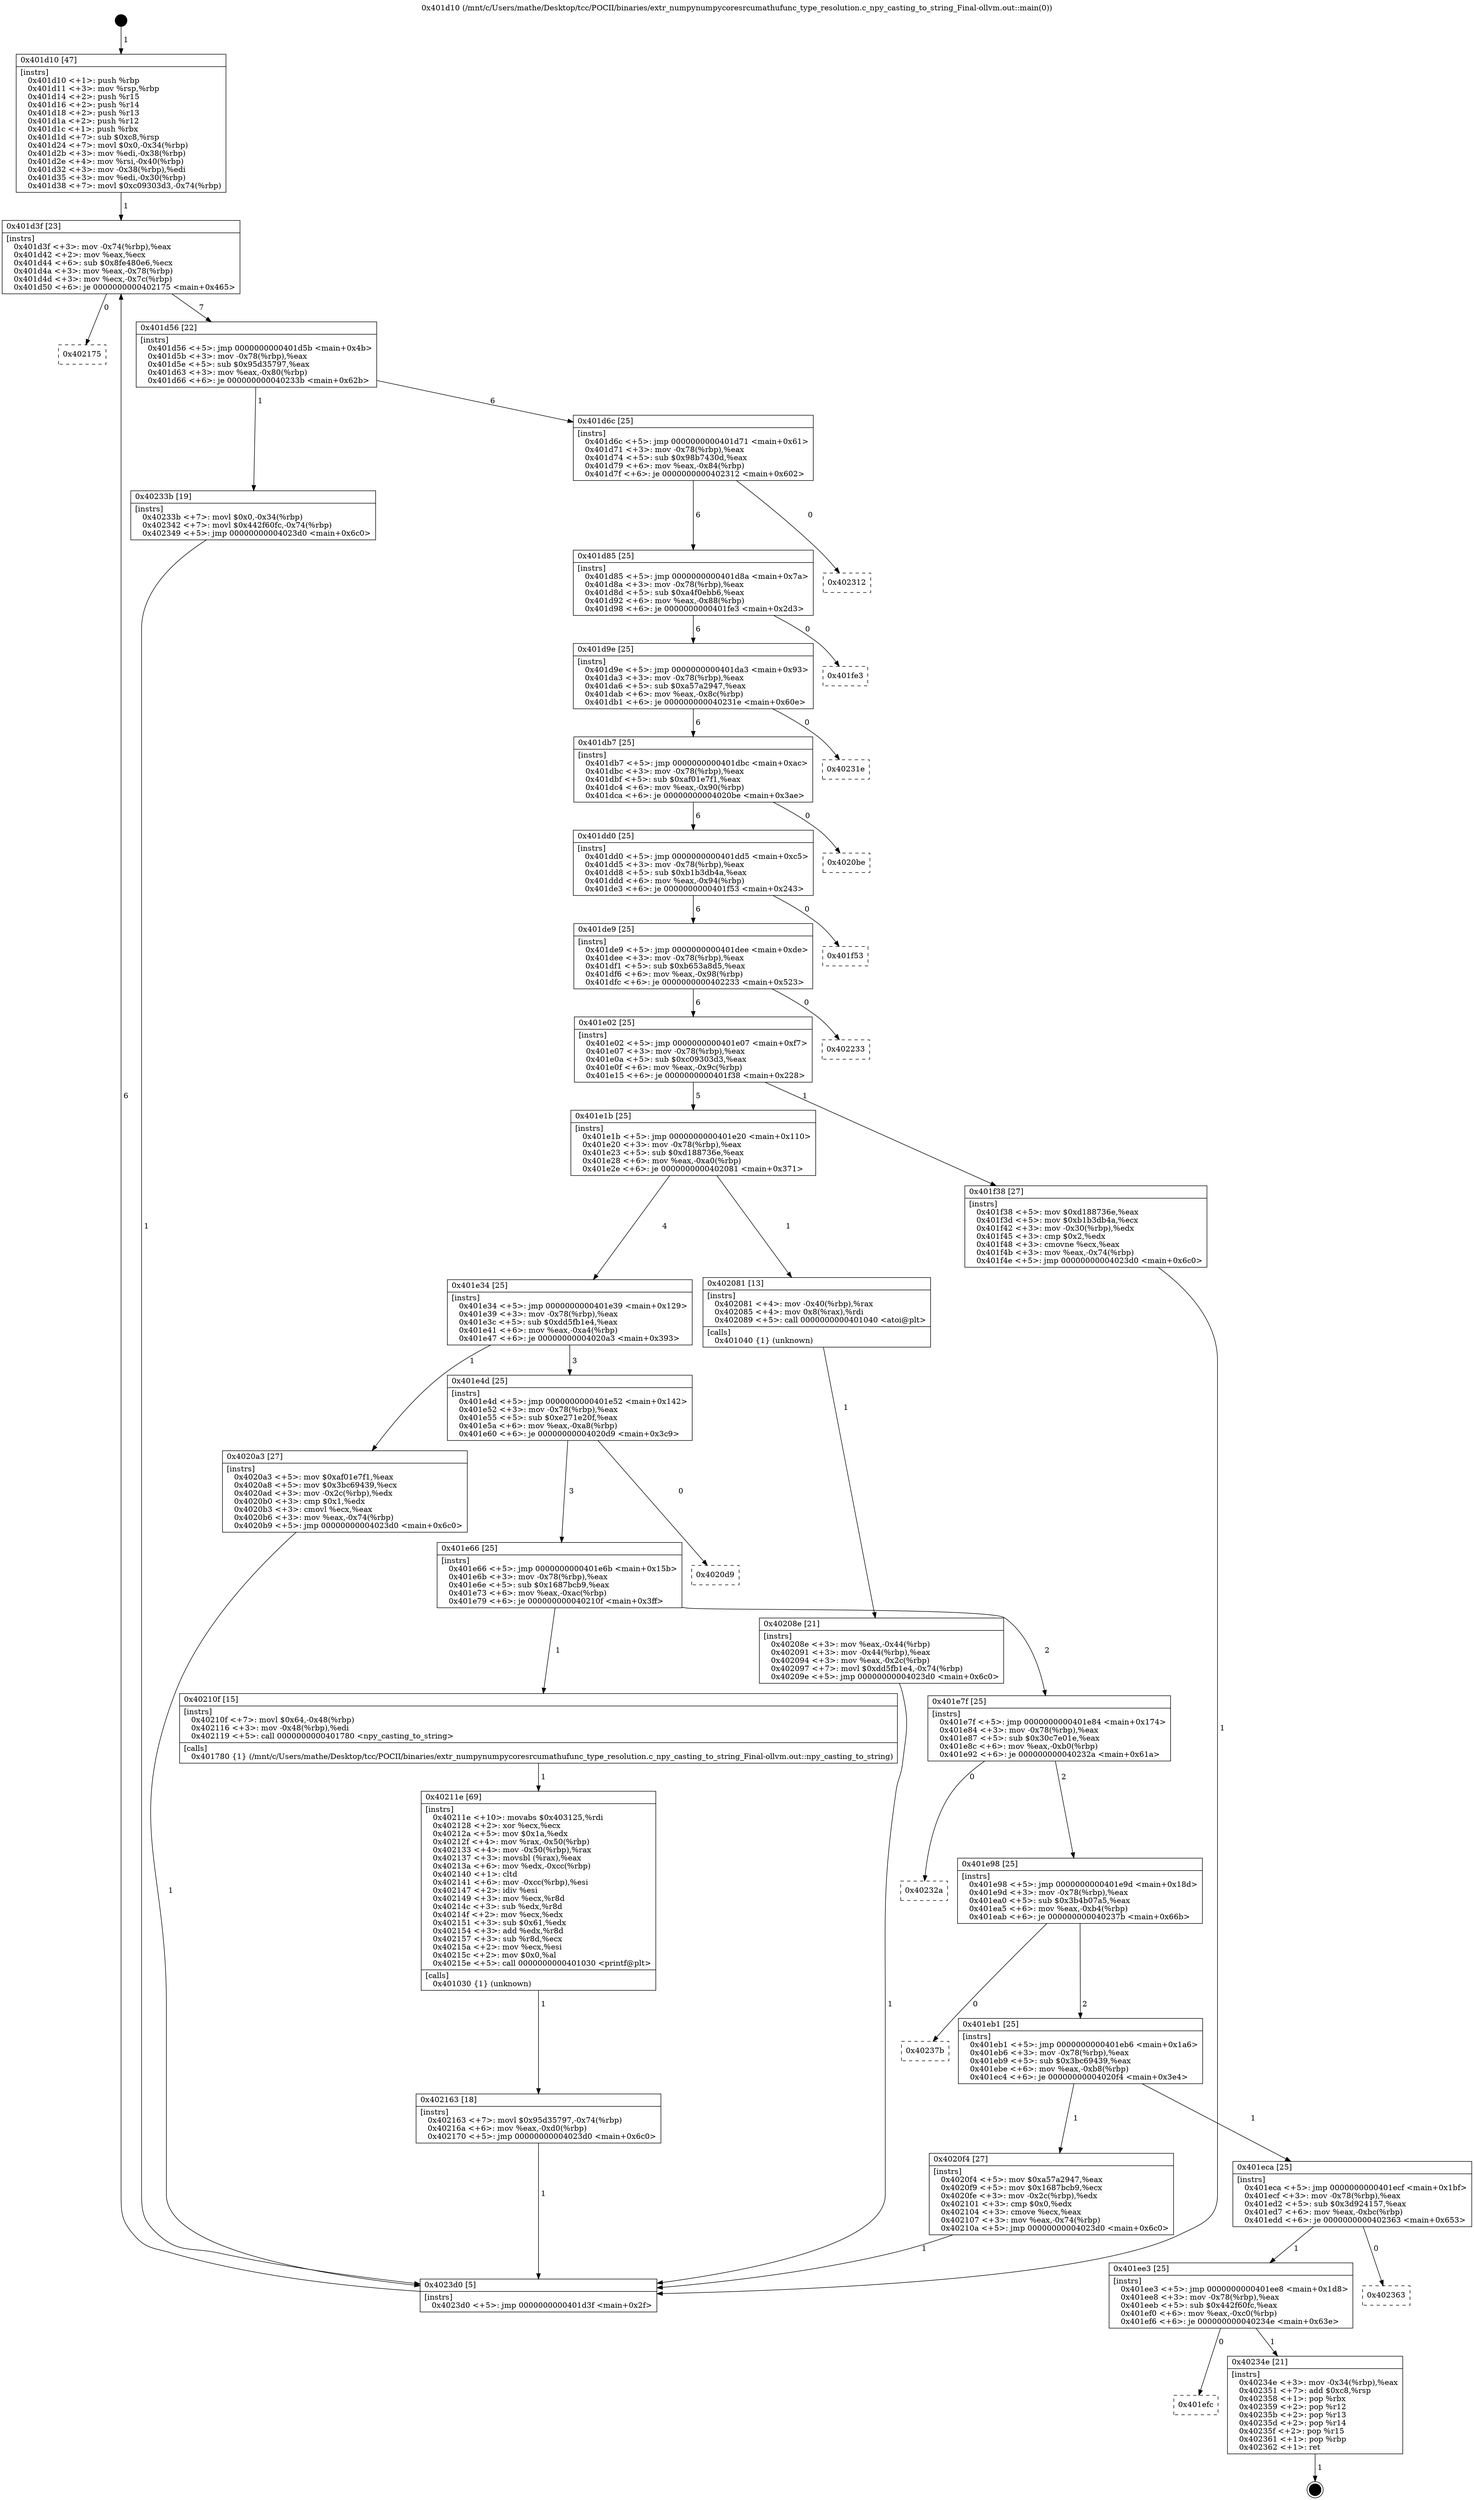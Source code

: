 digraph "0x401d10" {
  label = "0x401d10 (/mnt/c/Users/mathe/Desktop/tcc/POCII/binaries/extr_numpynumpycoresrcumathufunc_type_resolution.c_npy_casting_to_string_Final-ollvm.out::main(0))"
  labelloc = "t"
  node[shape=record]

  Entry [label="",width=0.3,height=0.3,shape=circle,fillcolor=black,style=filled]
  "0x401d3f" [label="{
     0x401d3f [23]\l
     | [instrs]\l
     &nbsp;&nbsp;0x401d3f \<+3\>: mov -0x74(%rbp),%eax\l
     &nbsp;&nbsp;0x401d42 \<+2\>: mov %eax,%ecx\l
     &nbsp;&nbsp;0x401d44 \<+6\>: sub $0x8fe480e6,%ecx\l
     &nbsp;&nbsp;0x401d4a \<+3\>: mov %eax,-0x78(%rbp)\l
     &nbsp;&nbsp;0x401d4d \<+3\>: mov %ecx,-0x7c(%rbp)\l
     &nbsp;&nbsp;0x401d50 \<+6\>: je 0000000000402175 \<main+0x465\>\l
  }"]
  "0x402175" [label="{
     0x402175\l
  }", style=dashed]
  "0x401d56" [label="{
     0x401d56 [22]\l
     | [instrs]\l
     &nbsp;&nbsp;0x401d56 \<+5\>: jmp 0000000000401d5b \<main+0x4b\>\l
     &nbsp;&nbsp;0x401d5b \<+3\>: mov -0x78(%rbp),%eax\l
     &nbsp;&nbsp;0x401d5e \<+5\>: sub $0x95d35797,%eax\l
     &nbsp;&nbsp;0x401d63 \<+3\>: mov %eax,-0x80(%rbp)\l
     &nbsp;&nbsp;0x401d66 \<+6\>: je 000000000040233b \<main+0x62b\>\l
  }"]
  Exit [label="",width=0.3,height=0.3,shape=circle,fillcolor=black,style=filled,peripheries=2]
  "0x40233b" [label="{
     0x40233b [19]\l
     | [instrs]\l
     &nbsp;&nbsp;0x40233b \<+7\>: movl $0x0,-0x34(%rbp)\l
     &nbsp;&nbsp;0x402342 \<+7\>: movl $0x442f60fc,-0x74(%rbp)\l
     &nbsp;&nbsp;0x402349 \<+5\>: jmp 00000000004023d0 \<main+0x6c0\>\l
  }"]
  "0x401d6c" [label="{
     0x401d6c [25]\l
     | [instrs]\l
     &nbsp;&nbsp;0x401d6c \<+5\>: jmp 0000000000401d71 \<main+0x61\>\l
     &nbsp;&nbsp;0x401d71 \<+3\>: mov -0x78(%rbp),%eax\l
     &nbsp;&nbsp;0x401d74 \<+5\>: sub $0x98b7430d,%eax\l
     &nbsp;&nbsp;0x401d79 \<+6\>: mov %eax,-0x84(%rbp)\l
     &nbsp;&nbsp;0x401d7f \<+6\>: je 0000000000402312 \<main+0x602\>\l
  }"]
  "0x401efc" [label="{
     0x401efc\l
  }", style=dashed]
  "0x402312" [label="{
     0x402312\l
  }", style=dashed]
  "0x401d85" [label="{
     0x401d85 [25]\l
     | [instrs]\l
     &nbsp;&nbsp;0x401d85 \<+5\>: jmp 0000000000401d8a \<main+0x7a\>\l
     &nbsp;&nbsp;0x401d8a \<+3\>: mov -0x78(%rbp),%eax\l
     &nbsp;&nbsp;0x401d8d \<+5\>: sub $0xa4f0ebb6,%eax\l
     &nbsp;&nbsp;0x401d92 \<+6\>: mov %eax,-0x88(%rbp)\l
     &nbsp;&nbsp;0x401d98 \<+6\>: je 0000000000401fe3 \<main+0x2d3\>\l
  }"]
  "0x40234e" [label="{
     0x40234e [21]\l
     | [instrs]\l
     &nbsp;&nbsp;0x40234e \<+3\>: mov -0x34(%rbp),%eax\l
     &nbsp;&nbsp;0x402351 \<+7\>: add $0xc8,%rsp\l
     &nbsp;&nbsp;0x402358 \<+1\>: pop %rbx\l
     &nbsp;&nbsp;0x402359 \<+2\>: pop %r12\l
     &nbsp;&nbsp;0x40235b \<+2\>: pop %r13\l
     &nbsp;&nbsp;0x40235d \<+2\>: pop %r14\l
     &nbsp;&nbsp;0x40235f \<+2\>: pop %r15\l
     &nbsp;&nbsp;0x402361 \<+1\>: pop %rbp\l
     &nbsp;&nbsp;0x402362 \<+1\>: ret\l
  }"]
  "0x401fe3" [label="{
     0x401fe3\l
  }", style=dashed]
  "0x401d9e" [label="{
     0x401d9e [25]\l
     | [instrs]\l
     &nbsp;&nbsp;0x401d9e \<+5\>: jmp 0000000000401da3 \<main+0x93\>\l
     &nbsp;&nbsp;0x401da3 \<+3\>: mov -0x78(%rbp),%eax\l
     &nbsp;&nbsp;0x401da6 \<+5\>: sub $0xa57a2947,%eax\l
     &nbsp;&nbsp;0x401dab \<+6\>: mov %eax,-0x8c(%rbp)\l
     &nbsp;&nbsp;0x401db1 \<+6\>: je 000000000040231e \<main+0x60e\>\l
  }"]
  "0x401ee3" [label="{
     0x401ee3 [25]\l
     | [instrs]\l
     &nbsp;&nbsp;0x401ee3 \<+5\>: jmp 0000000000401ee8 \<main+0x1d8\>\l
     &nbsp;&nbsp;0x401ee8 \<+3\>: mov -0x78(%rbp),%eax\l
     &nbsp;&nbsp;0x401eeb \<+5\>: sub $0x442f60fc,%eax\l
     &nbsp;&nbsp;0x401ef0 \<+6\>: mov %eax,-0xc0(%rbp)\l
     &nbsp;&nbsp;0x401ef6 \<+6\>: je 000000000040234e \<main+0x63e\>\l
  }"]
  "0x40231e" [label="{
     0x40231e\l
  }", style=dashed]
  "0x401db7" [label="{
     0x401db7 [25]\l
     | [instrs]\l
     &nbsp;&nbsp;0x401db7 \<+5\>: jmp 0000000000401dbc \<main+0xac\>\l
     &nbsp;&nbsp;0x401dbc \<+3\>: mov -0x78(%rbp),%eax\l
     &nbsp;&nbsp;0x401dbf \<+5\>: sub $0xaf01e7f1,%eax\l
     &nbsp;&nbsp;0x401dc4 \<+6\>: mov %eax,-0x90(%rbp)\l
     &nbsp;&nbsp;0x401dca \<+6\>: je 00000000004020be \<main+0x3ae\>\l
  }"]
  "0x402363" [label="{
     0x402363\l
  }", style=dashed]
  "0x4020be" [label="{
     0x4020be\l
  }", style=dashed]
  "0x401dd0" [label="{
     0x401dd0 [25]\l
     | [instrs]\l
     &nbsp;&nbsp;0x401dd0 \<+5\>: jmp 0000000000401dd5 \<main+0xc5\>\l
     &nbsp;&nbsp;0x401dd5 \<+3\>: mov -0x78(%rbp),%eax\l
     &nbsp;&nbsp;0x401dd8 \<+5\>: sub $0xb1b3db4a,%eax\l
     &nbsp;&nbsp;0x401ddd \<+6\>: mov %eax,-0x94(%rbp)\l
     &nbsp;&nbsp;0x401de3 \<+6\>: je 0000000000401f53 \<main+0x243\>\l
  }"]
  "0x402163" [label="{
     0x402163 [18]\l
     | [instrs]\l
     &nbsp;&nbsp;0x402163 \<+7\>: movl $0x95d35797,-0x74(%rbp)\l
     &nbsp;&nbsp;0x40216a \<+6\>: mov %eax,-0xd0(%rbp)\l
     &nbsp;&nbsp;0x402170 \<+5\>: jmp 00000000004023d0 \<main+0x6c0\>\l
  }"]
  "0x401f53" [label="{
     0x401f53\l
  }", style=dashed]
  "0x401de9" [label="{
     0x401de9 [25]\l
     | [instrs]\l
     &nbsp;&nbsp;0x401de9 \<+5\>: jmp 0000000000401dee \<main+0xde\>\l
     &nbsp;&nbsp;0x401dee \<+3\>: mov -0x78(%rbp),%eax\l
     &nbsp;&nbsp;0x401df1 \<+5\>: sub $0xb653a8d5,%eax\l
     &nbsp;&nbsp;0x401df6 \<+6\>: mov %eax,-0x98(%rbp)\l
     &nbsp;&nbsp;0x401dfc \<+6\>: je 0000000000402233 \<main+0x523\>\l
  }"]
  "0x40211e" [label="{
     0x40211e [69]\l
     | [instrs]\l
     &nbsp;&nbsp;0x40211e \<+10\>: movabs $0x403125,%rdi\l
     &nbsp;&nbsp;0x402128 \<+2\>: xor %ecx,%ecx\l
     &nbsp;&nbsp;0x40212a \<+5\>: mov $0x1a,%edx\l
     &nbsp;&nbsp;0x40212f \<+4\>: mov %rax,-0x50(%rbp)\l
     &nbsp;&nbsp;0x402133 \<+4\>: mov -0x50(%rbp),%rax\l
     &nbsp;&nbsp;0x402137 \<+3\>: movsbl (%rax),%eax\l
     &nbsp;&nbsp;0x40213a \<+6\>: mov %edx,-0xcc(%rbp)\l
     &nbsp;&nbsp;0x402140 \<+1\>: cltd\l
     &nbsp;&nbsp;0x402141 \<+6\>: mov -0xcc(%rbp),%esi\l
     &nbsp;&nbsp;0x402147 \<+2\>: idiv %esi\l
     &nbsp;&nbsp;0x402149 \<+3\>: mov %ecx,%r8d\l
     &nbsp;&nbsp;0x40214c \<+3\>: sub %edx,%r8d\l
     &nbsp;&nbsp;0x40214f \<+2\>: mov %ecx,%edx\l
     &nbsp;&nbsp;0x402151 \<+3\>: sub $0x61,%edx\l
     &nbsp;&nbsp;0x402154 \<+3\>: add %edx,%r8d\l
     &nbsp;&nbsp;0x402157 \<+3\>: sub %r8d,%ecx\l
     &nbsp;&nbsp;0x40215a \<+2\>: mov %ecx,%esi\l
     &nbsp;&nbsp;0x40215c \<+2\>: mov $0x0,%al\l
     &nbsp;&nbsp;0x40215e \<+5\>: call 0000000000401030 \<printf@plt\>\l
     | [calls]\l
     &nbsp;&nbsp;0x401030 \{1\} (unknown)\l
  }"]
  "0x402233" [label="{
     0x402233\l
  }", style=dashed]
  "0x401e02" [label="{
     0x401e02 [25]\l
     | [instrs]\l
     &nbsp;&nbsp;0x401e02 \<+5\>: jmp 0000000000401e07 \<main+0xf7\>\l
     &nbsp;&nbsp;0x401e07 \<+3\>: mov -0x78(%rbp),%eax\l
     &nbsp;&nbsp;0x401e0a \<+5\>: sub $0xc09303d3,%eax\l
     &nbsp;&nbsp;0x401e0f \<+6\>: mov %eax,-0x9c(%rbp)\l
     &nbsp;&nbsp;0x401e15 \<+6\>: je 0000000000401f38 \<main+0x228\>\l
  }"]
  "0x401eca" [label="{
     0x401eca [25]\l
     | [instrs]\l
     &nbsp;&nbsp;0x401eca \<+5\>: jmp 0000000000401ecf \<main+0x1bf\>\l
     &nbsp;&nbsp;0x401ecf \<+3\>: mov -0x78(%rbp),%eax\l
     &nbsp;&nbsp;0x401ed2 \<+5\>: sub $0x3d924157,%eax\l
     &nbsp;&nbsp;0x401ed7 \<+6\>: mov %eax,-0xbc(%rbp)\l
     &nbsp;&nbsp;0x401edd \<+6\>: je 0000000000402363 \<main+0x653\>\l
  }"]
  "0x401f38" [label="{
     0x401f38 [27]\l
     | [instrs]\l
     &nbsp;&nbsp;0x401f38 \<+5\>: mov $0xd188736e,%eax\l
     &nbsp;&nbsp;0x401f3d \<+5\>: mov $0xb1b3db4a,%ecx\l
     &nbsp;&nbsp;0x401f42 \<+3\>: mov -0x30(%rbp),%edx\l
     &nbsp;&nbsp;0x401f45 \<+3\>: cmp $0x2,%edx\l
     &nbsp;&nbsp;0x401f48 \<+3\>: cmovne %ecx,%eax\l
     &nbsp;&nbsp;0x401f4b \<+3\>: mov %eax,-0x74(%rbp)\l
     &nbsp;&nbsp;0x401f4e \<+5\>: jmp 00000000004023d0 \<main+0x6c0\>\l
  }"]
  "0x401e1b" [label="{
     0x401e1b [25]\l
     | [instrs]\l
     &nbsp;&nbsp;0x401e1b \<+5\>: jmp 0000000000401e20 \<main+0x110\>\l
     &nbsp;&nbsp;0x401e20 \<+3\>: mov -0x78(%rbp),%eax\l
     &nbsp;&nbsp;0x401e23 \<+5\>: sub $0xd188736e,%eax\l
     &nbsp;&nbsp;0x401e28 \<+6\>: mov %eax,-0xa0(%rbp)\l
     &nbsp;&nbsp;0x401e2e \<+6\>: je 0000000000402081 \<main+0x371\>\l
  }"]
  "0x4023d0" [label="{
     0x4023d0 [5]\l
     | [instrs]\l
     &nbsp;&nbsp;0x4023d0 \<+5\>: jmp 0000000000401d3f \<main+0x2f\>\l
  }"]
  "0x401d10" [label="{
     0x401d10 [47]\l
     | [instrs]\l
     &nbsp;&nbsp;0x401d10 \<+1\>: push %rbp\l
     &nbsp;&nbsp;0x401d11 \<+3\>: mov %rsp,%rbp\l
     &nbsp;&nbsp;0x401d14 \<+2\>: push %r15\l
     &nbsp;&nbsp;0x401d16 \<+2\>: push %r14\l
     &nbsp;&nbsp;0x401d18 \<+2\>: push %r13\l
     &nbsp;&nbsp;0x401d1a \<+2\>: push %r12\l
     &nbsp;&nbsp;0x401d1c \<+1\>: push %rbx\l
     &nbsp;&nbsp;0x401d1d \<+7\>: sub $0xc8,%rsp\l
     &nbsp;&nbsp;0x401d24 \<+7\>: movl $0x0,-0x34(%rbp)\l
     &nbsp;&nbsp;0x401d2b \<+3\>: mov %edi,-0x38(%rbp)\l
     &nbsp;&nbsp;0x401d2e \<+4\>: mov %rsi,-0x40(%rbp)\l
     &nbsp;&nbsp;0x401d32 \<+3\>: mov -0x38(%rbp),%edi\l
     &nbsp;&nbsp;0x401d35 \<+3\>: mov %edi,-0x30(%rbp)\l
     &nbsp;&nbsp;0x401d38 \<+7\>: movl $0xc09303d3,-0x74(%rbp)\l
  }"]
  "0x4020f4" [label="{
     0x4020f4 [27]\l
     | [instrs]\l
     &nbsp;&nbsp;0x4020f4 \<+5\>: mov $0xa57a2947,%eax\l
     &nbsp;&nbsp;0x4020f9 \<+5\>: mov $0x1687bcb9,%ecx\l
     &nbsp;&nbsp;0x4020fe \<+3\>: mov -0x2c(%rbp),%edx\l
     &nbsp;&nbsp;0x402101 \<+3\>: cmp $0x0,%edx\l
     &nbsp;&nbsp;0x402104 \<+3\>: cmove %ecx,%eax\l
     &nbsp;&nbsp;0x402107 \<+3\>: mov %eax,-0x74(%rbp)\l
     &nbsp;&nbsp;0x40210a \<+5\>: jmp 00000000004023d0 \<main+0x6c0\>\l
  }"]
  "0x402081" [label="{
     0x402081 [13]\l
     | [instrs]\l
     &nbsp;&nbsp;0x402081 \<+4\>: mov -0x40(%rbp),%rax\l
     &nbsp;&nbsp;0x402085 \<+4\>: mov 0x8(%rax),%rdi\l
     &nbsp;&nbsp;0x402089 \<+5\>: call 0000000000401040 \<atoi@plt\>\l
     | [calls]\l
     &nbsp;&nbsp;0x401040 \{1\} (unknown)\l
  }"]
  "0x401e34" [label="{
     0x401e34 [25]\l
     | [instrs]\l
     &nbsp;&nbsp;0x401e34 \<+5\>: jmp 0000000000401e39 \<main+0x129\>\l
     &nbsp;&nbsp;0x401e39 \<+3\>: mov -0x78(%rbp),%eax\l
     &nbsp;&nbsp;0x401e3c \<+5\>: sub $0xdd5fb1e4,%eax\l
     &nbsp;&nbsp;0x401e41 \<+6\>: mov %eax,-0xa4(%rbp)\l
     &nbsp;&nbsp;0x401e47 \<+6\>: je 00000000004020a3 \<main+0x393\>\l
  }"]
  "0x40208e" [label="{
     0x40208e [21]\l
     | [instrs]\l
     &nbsp;&nbsp;0x40208e \<+3\>: mov %eax,-0x44(%rbp)\l
     &nbsp;&nbsp;0x402091 \<+3\>: mov -0x44(%rbp),%eax\l
     &nbsp;&nbsp;0x402094 \<+3\>: mov %eax,-0x2c(%rbp)\l
     &nbsp;&nbsp;0x402097 \<+7\>: movl $0xdd5fb1e4,-0x74(%rbp)\l
     &nbsp;&nbsp;0x40209e \<+5\>: jmp 00000000004023d0 \<main+0x6c0\>\l
  }"]
  "0x401eb1" [label="{
     0x401eb1 [25]\l
     | [instrs]\l
     &nbsp;&nbsp;0x401eb1 \<+5\>: jmp 0000000000401eb6 \<main+0x1a6\>\l
     &nbsp;&nbsp;0x401eb6 \<+3\>: mov -0x78(%rbp),%eax\l
     &nbsp;&nbsp;0x401eb9 \<+5\>: sub $0x3bc69439,%eax\l
     &nbsp;&nbsp;0x401ebe \<+6\>: mov %eax,-0xb8(%rbp)\l
     &nbsp;&nbsp;0x401ec4 \<+6\>: je 00000000004020f4 \<main+0x3e4\>\l
  }"]
  "0x4020a3" [label="{
     0x4020a3 [27]\l
     | [instrs]\l
     &nbsp;&nbsp;0x4020a3 \<+5\>: mov $0xaf01e7f1,%eax\l
     &nbsp;&nbsp;0x4020a8 \<+5\>: mov $0x3bc69439,%ecx\l
     &nbsp;&nbsp;0x4020ad \<+3\>: mov -0x2c(%rbp),%edx\l
     &nbsp;&nbsp;0x4020b0 \<+3\>: cmp $0x1,%edx\l
     &nbsp;&nbsp;0x4020b3 \<+3\>: cmovl %ecx,%eax\l
     &nbsp;&nbsp;0x4020b6 \<+3\>: mov %eax,-0x74(%rbp)\l
     &nbsp;&nbsp;0x4020b9 \<+5\>: jmp 00000000004023d0 \<main+0x6c0\>\l
  }"]
  "0x401e4d" [label="{
     0x401e4d [25]\l
     | [instrs]\l
     &nbsp;&nbsp;0x401e4d \<+5\>: jmp 0000000000401e52 \<main+0x142\>\l
     &nbsp;&nbsp;0x401e52 \<+3\>: mov -0x78(%rbp),%eax\l
     &nbsp;&nbsp;0x401e55 \<+5\>: sub $0xe271e20f,%eax\l
     &nbsp;&nbsp;0x401e5a \<+6\>: mov %eax,-0xa8(%rbp)\l
     &nbsp;&nbsp;0x401e60 \<+6\>: je 00000000004020d9 \<main+0x3c9\>\l
  }"]
  "0x40237b" [label="{
     0x40237b\l
  }", style=dashed]
  "0x4020d9" [label="{
     0x4020d9\l
  }", style=dashed]
  "0x401e66" [label="{
     0x401e66 [25]\l
     | [instrs]\l
     &nbsp;&nbsp;0x401e66 \<+5\>: jmp 0000000000401e6b \<main+0x15b\>\l
     &nbsp;&nbsp;0x401e6b \<+3\>: mov -0x78(%rbp),%eax\l
     &nbsp;&nbsp;0x401e6e \<+5\>: sub $0x1687bcb9,%eax\l
     &nbsp;&nbsp;0x401e73 \<+6\>: mov %eax,-0xac(%rbp)\l
     &nbsp;&nbsp;0x401e79 \<+6\>: je 000000000040210f \<main+0x3ff\>\l
  }"]
  "0x401e98" [label="{
     0x401e98 [25]\l
     | [instrs]\l
     &nbsp;&nbsp;0x401e98 \<+5\>: jmp 0000000000401e9d \<main+0x18d\>\l
     &nbsp;&nbsp;0x401e9d \<+3\>: mov -0x78(%rbp),%eax\l
     &nbsp;&nbsp;0x401ea0 \<+5\>: sub $0x3b4b07a5,%eax\l
     &nbsp;&nbsp;0x401ea5 \<+6\>: mov %eax,-0xb4(%rbp)\l
     &nbsp;&nbsp;0x401eab \<+6\>: je 000000000040237b \<main+0x66b\>\l
  }"]
  "0x40210f" [label="{
     0x40210f [15]\l
     | [instrs]\l
     &nbsp;&nbsp;0x40210f \<+7\>: movl $0x64,-0x48(%rbp)\l
     &nbsp;&nbsp;0x402116 \<+3\>: mov -0x48(%rbp),%edi\l
     &nbsp;&nbsp;0x402119 \<+5\>: call 0000000000401780 \<npy_casting_to_string\>\l
     | [calls]\l
     &nbsp;&nbsp;0x401780 \{1\} (/mnt/c/Users/mathe/Desktop/tcc/POCII/binaries/extr_numpynumpycoresrcumathufunc_type_resolution.c_npy_casting_to_string_Final-ollvm.out::npy_casting_to_string)\l
  }"]
  "0x401e7f" [label="{
     0x401e7f [25]\l
     | [instrs]\l
     &nbsp;&nbsp;0x401e7f \<+5\>: jmp 0000000000401e84 \<main+0x174\>\l
     &nbsp;&nbsp;0x401e84 \<+3\>: mov -0x78(%rbp),%eax\l
     &nbsp;&nbsp;0x401e87 \<+5\>: sub $0x30c7e01e,%eax\l
     &nbsp;&nbsp;0x401e8c \<+6\>: mov %eax,-0xb0(%rbp)\l
     &nbsp;&nbsp;0x401e92 \<+6\>: je 000000000040232a \<main+0x61a\>\l
  }"]
  "0x40232a" [label="{
     0x40232a\l
  }", style=dashed]
  Entry -> "0x401d10" [label=" 1"]
  "0x401d3f" -> "0x402175" [label=" 0"]
  "0x401d3f" -> "0x401d56" [label=" 7"]
  "0x40234e" -> Exit [label=" 1"]
  "0x401d56" -> "0x40233b" [label=" 1"]
  "0x401d56" -> "0x401d6c" [label=" 6"]
  "0x401ee3" -> "0x401efc" [label=" 0"]
  "0x401d6c" -> "0x402312" [label=" 0"]
  "0x401d6c" -> "0x401d85" [label=" 6"]
  "0x401ee3" -> "0x40234e" [label=" 1"]
  "0x401d85" -> "0x401fe3" [label=" 0"]
  "0x401d85" -> "0x401d9e" [label=" 6"]
  "0x401eca" -> "0x401ee3" [label=" 1"]
  "0x401d9e" -> "0x40231e" [label=" 0"]
  "0x401d9e" -> "0x401db7" [label=" 6"]
  "0x401eca" -> "0x402363" [label=" 0"]
  "0x401db7" -> "0x4020be" [label=" 0"]
  "0x401db7" -> "0x401dd0" [label=" 6"]
  "0x40233b" -> "0x4023d0" [label=" 1"]
  "0x401dd0" -> "0x401f53" [label=" 0"]
  "0x401dd0" -> "0x401de9" [label=" 6"]
  "0x402163" -> "0x4023d0" [label=" 1"]
  "0x401de9" -> "0x402233" [label=" 0"]
  "0x401de9" -> "0x401e02" [label=" 6"]
  "0x40211e" -> "0x402163" [label=" 1"]
  "0x401e02" -> "0x401f38" [label=" 1"]
  "0x401e02" -> "0x401e1b" [label=" 5"]
  "0x401f38" -> "0x4023d0" [label=" 1"]
  "0x401d10" -> "0x401d3f" [label=" 1"]
  "0x4023d0" -> "0x401d3f" [label=" 6"]
  "0x40210f" -> "0x40211e" [label=" 1"]
  "0x401e1b" -> "0x402081" [label=" 1"]
  "0x401e1b" -> "0x401e34" [label=" 4"]
  "0x402081" -> "0x40208e" [label=" 1"]
  "0x40208e" -> "0x4023d0" [label=" 1"]
  "0x4020f4" -> "0x4023d0" [label=" 1"]
  "0x401e34" -> "0x4020a3" [label=" 1"]
  "0x401e34" -> "0x401e4d" [label=" 3"]
  "0x4020a3" -> "0x4023d0" [label=" 1"]
  "0x401eb1" -> "0x4020f4" [label=" 1"]
  "0x401e4d" -> "0x4020d9" [label=" 0"]
  "0x401e4d" -> "0x401e66" [label=" 3"]
  "0x401eb1" -> "0x401eca" [label=" 1"]
  "0x401e66" -> "0x40210f" [label=" 1"]
  "0x401e66" -> "0x401e7f" [label=" 2"]
  "0x401e98" -> "0x40237b" [label=" 0"]
  "0x401e7f" -> "0x40232a" [label=" 0"]
  "0x401e7f" -> "0x401e98" [label=" 2"]
  "0x401e98" -> "0x401eb1" [label=" 2"]
}

